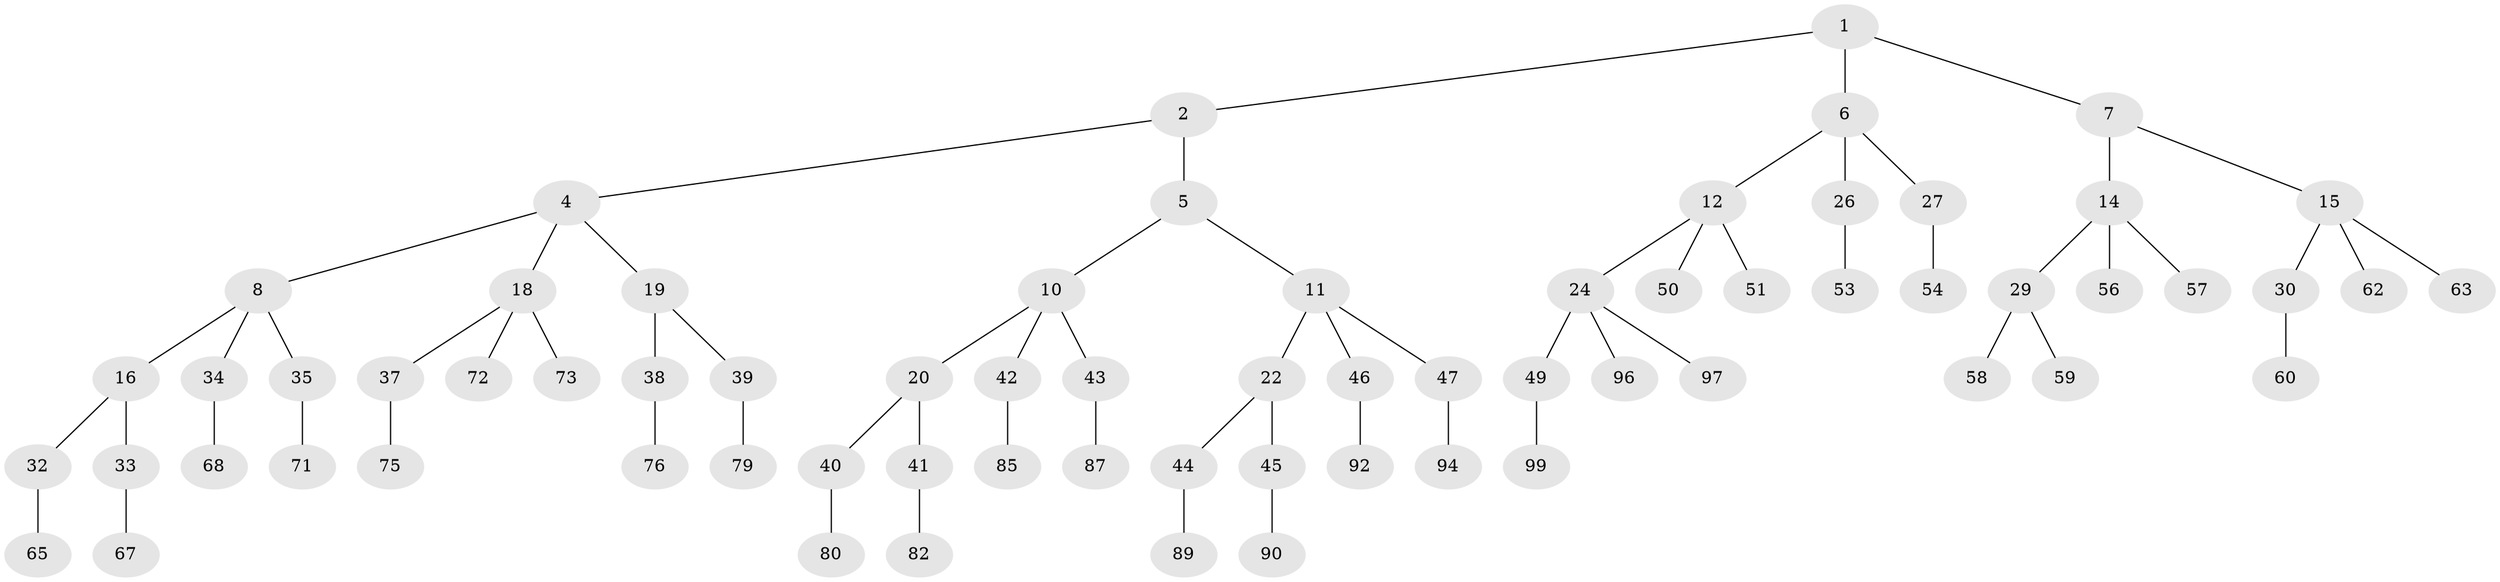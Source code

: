// original degree distribution, {2: 0.02, 3: 0.48, 1: 0.5}
// Generated by graph-tools (version 1.1) at 2025/38/02/21/25 10:38:56]
// undirected, 69 vertices, 68 edges
graph export_dot {
graph [start="1"]
  node [color=gray90,style=filled];
  1 [super="+3"];
  2 [latent=1];
  4 [latent=0.5,super="+9"];
  5 [latent=0.5];
  6 [latent=0.5,super="+13"];
  7 [latent=0.5];
  8 [latent=0.333333,super="+17"];
  10 [latent=0.333333,super="+21"];
  11 [latent=0.333333,super="+23"];
  12 [latent=0.333333,super="+25"];
  14 [latent=0.333333,super="+28"];
  15 [latent=0.333333,super="+31"];
  16 [latent=0.25];
  18 [latent=0.25,super="+36"];
  19 [latent=0.25];
  20 [latent=0.25];
  22 [latent=0.25];
  24 [latent=0.25,super="+48"];
  26 [latent=0.25,super="+52"];
  27 [latent=0.25,super="+55"];
  29 [latent=0.25];
  30 [latent=0.25,super="+61"];
  32 [latent=0.2,super="+64"];
  33 [latent=0.2,super="+66"];
  34 [latent=0.2,super="+69"];
  35 [latent=0.2,super="+70"];
  37 [latent=0.2,super="+74"];
  38 [latent=0.2,super="+77"];
  39 [latent=0.2,super="+78"];
  40 [latent=0.2,super="+81"];
  41 [latent=0.2,super="+83"];
  42 [latent=0.2,super="+84"];
  43 [latent=0.2,super="+86"];
  44 [latent=0.2,super="+88"];
  45 [latent=0.2,super="+91"];
  46 [latent=0.2,super="+93"];
  47 [latent=0.2,super="+95"];
  49 [latent=0.2,super="+98"];
  50 [latent=0.2,super="+100"];
  51 [latent=0.2];
  53 [latent=0.2];
  54 [latent=0.2];
  56 [latent=0.2];
  57 [latent=0.2];
  58 [latent=0.2];
  59 [latent=0.2];
  60 [latent=0.2];
  62 [latent=0.2];
  63 [latent=0.2];
  65 [latent=0.166667];
  67 [latent=0.166667];
  68 [latent=0.166667];
  71 [latent=0.166667];
  72 [latent=0.166667];
  73 [latent=0.166667];
  75 [latent=0.166667];
  76 [latent=0.166667];
  79 [latent=0.166667];
  80 [latent=0.166667];
  82 [latent=0.166667];
  85 [latent=0.166667];
  87 [latent=0.166667];
  89 [latent=0.166667];
  90 [latent=0.166667];
  92 [latent=0.166667];
  94 [latent=0.166667];
  96 [latent=0.166667];
  97 [latent=0.166667];
  99 [latent=0.166667];
  1 -- 2;
  1 -- 6;
  1 -- 7;
  2 -- 4;
  2 -- 5;
  4 -- 8;
  4 -- 18;
  4 -- 19;
  5 -- 10;
  5 -- 11;
  6 -- 12;
  6 -- 26;
  6 -- 27;
  7 -- 14;
  7 -- 15;
  8 -- 16;
  8 -- 34;
  8 -- 35;
  10 -- 20;
  10 -- 43;
  10 -- 42;
  11 -- 22;
  11 -- 46;
  11 -- 47;
  12 -- 24;
  12 -- 50;
  12 -- 51;
  14 -- 29;
  14 -- 56;
  14 -- 57;
  15 -- 30;
  15 -- 63;
  15 -- 62;
  16 -- 32;
  16 -- 33;
  18 -- 37;
  18 -- 72;
  18 -- 73;
  19 -- 38;
  19 -- 39;
  20 -- 40;
  20 -- 41;
  22 -- 44;
  22 -- 45;
  24 -- 49;
  24 -- 97;
  24 -- 96;
  26 -- 53;
  27 -- 54;
  29 -- 58;
  29 -- 59;
  30 -- 60;
  32 -- 65;
  33 -- 67;
  34 -- 68;
  35 -- 71;
  37 -- 75;
  38 -- 76;
  39 -- 79;
  40 -- 80;
  41 -- 82;
  42 -- 85;
  43 -- 87;
  44 -- 89;
  45 -- 90;
  46 -- 92;
  47 -- 94;
  49 -- 99;
}
